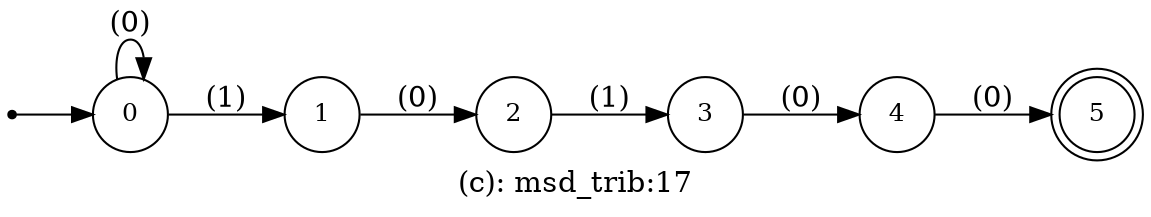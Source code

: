 digraph G {
label = "(c): msd_trib:17";
rankdir = LR;
node [shape = circle, label="0", fontsize=12]0;
node [shape = circle, label="1", fontsize=12]1;
node [shape = circle, label="2", fontsize=12]2;
node [shape = circle, label="3", fontsize=12]3;
node [shape = circle, label="4", fontsize=12]4;
node [shape = doublecircle, label="5", fontsize=12]5;
node [shape = point ]; qi
qi ->0;
0 -> 0[ label = "(0)"];
0 -> 1[ label = "(1)"];
1 -> 2[ label = "(0)"];
2 -> 3[ label = "(1)"];
3 -> 4[ label = "(0)"];
4 -> 5[ label = "(0)"];
}
